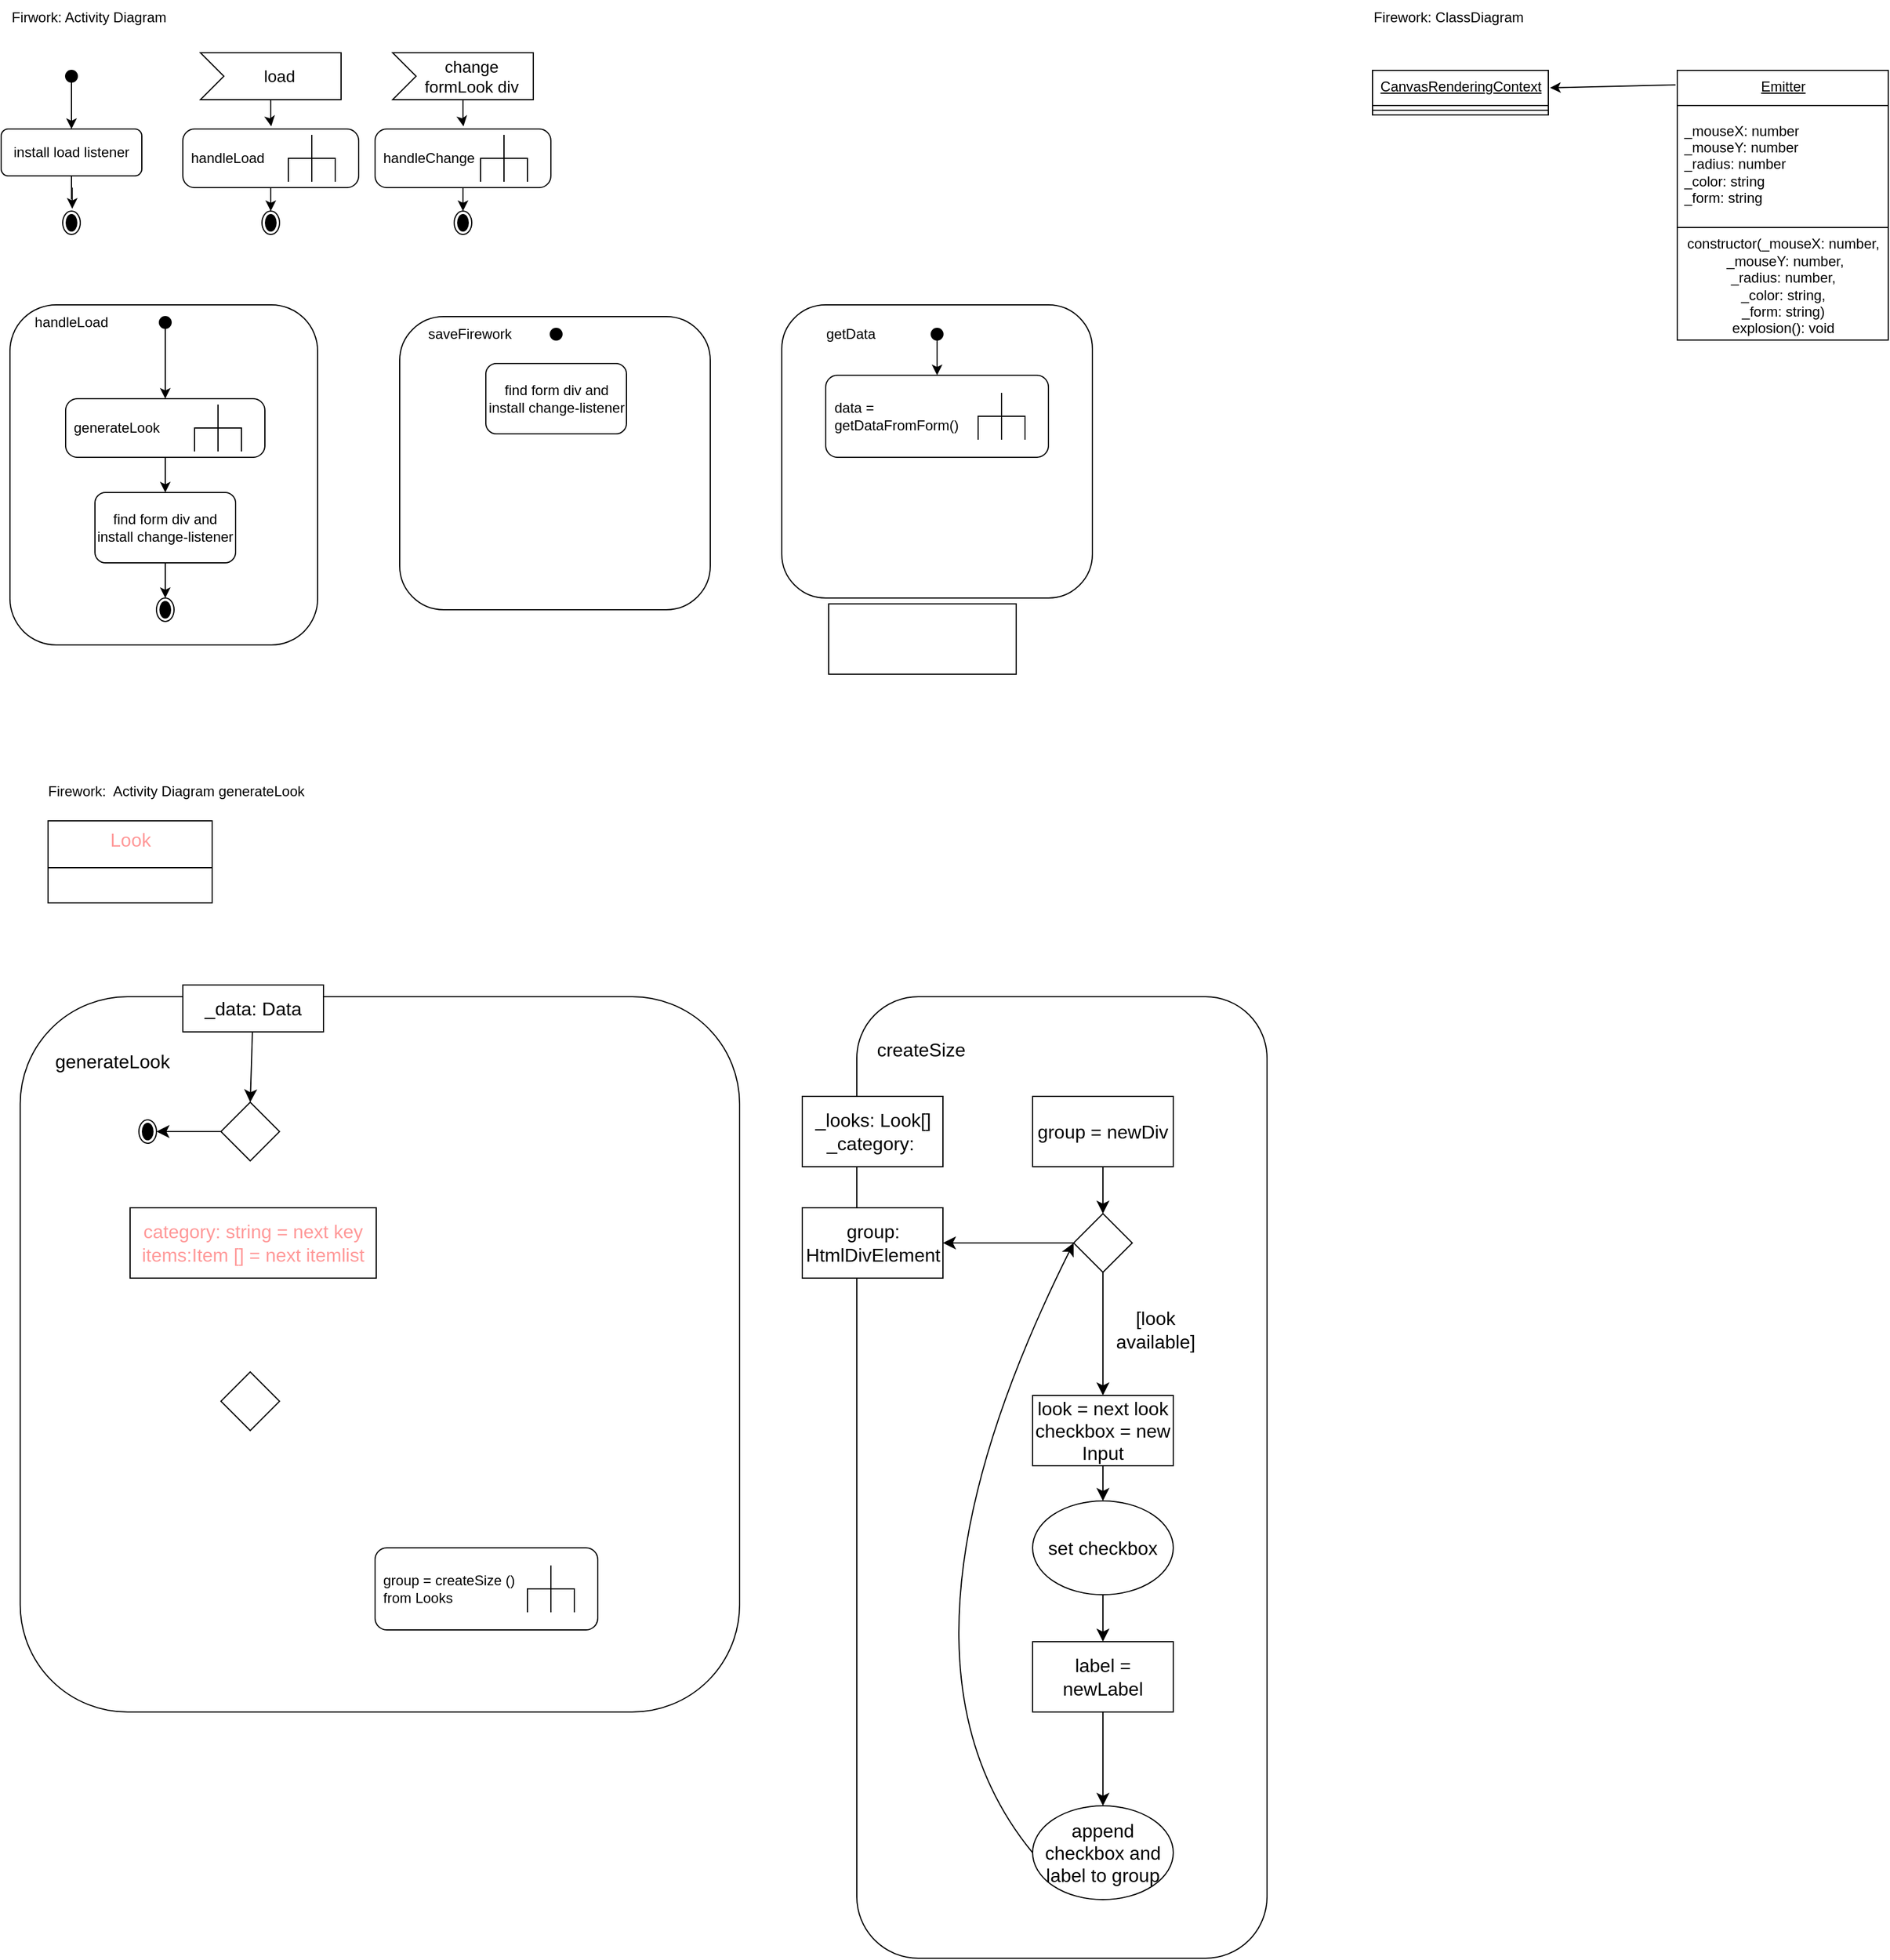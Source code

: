 <mxfile version="20.8.17" type="device"><diagram id="C5RBs43oDa-KdzZeNtuy" name="Page-1"><mxGraphModel dx="2120" dy="1440" grid="1" gridSize="10" guides="1" tooltips="1" connect="1" arrows="1" fold="1" page="1" pageScale="1" pageWidth="827" pageHeight="1169" math="0" shadow="0"><root><mxCell id="WIyWlLk6GJQsqaUBKTNV-0"/><mxCell id="WIyWlLk6GJQsqaUBKTNV-1" parent="WIyWlLk6GJQsqaUBKTNV-0"/><mxCell id="plYaaT_i0U78xcDnhw-W-24" value="" style="rounded=1;whiteSpace=wrap;html=1;" parent="WIyWlLk6GJQsqaUBKTNV-1" vertex="1"><mxGeometry x="27.5" y="280" width="262.5" height="290" as="geometry"/></mxCell><mxCell id="plYaaT_i0U78xcDnhw-W-0" value="Firwork: Activity Diagram" style="text;html=1;strokeColor=none;fillColor=none;align=center;verticalAlign=middle;whiteSpace=wrap;rounded=0;" parent="WIyWlLk6GJQsqaUBKTNV-1" vertex="1"><mxGeometry x="20" y="20" width="150" height="30" as="geometry"/></mxCell><mxCell id="plYaaT_i0U78xcDnhw-W-8" style="edgeStyle=orthogonalEdgeStyle;rounded=0;orthogonalLoop=1;jettySize=auto;html=1;entryX=0.5;entryY=0;entryDx=0;entryDy=0;" parent="WIyWlLk6GJQsqaUBKTNV-1" source="plYaaT_i0U78xcDnhw-W-1" target="plYaaT_i0U78xcDnhw-W-2" edge="1"><mxGeometry relative="1" as="geometry"/></mxCell><mxCell id="plYaaT_i0U78xcDnhw-W-1" value="" style="ellipse;fillColor=strokeColor;" parent="WIyWlLk6GJQsqaUBKTNV-1" vertex="1"><mxGeometry x="75" y="80" width="10" height="10" as="geometry"/></mxCell><mxCell id="plYaaT_i0U78xcDnhw-W-7" style="edgeStyle=orthogonalEdgeStyle;rounded=0;orthogonalLoop=1;jettySize=auto;html=1;entryX=0.542;entryY=-0.101;entryDx=0;entryDy=0;entryPerimeter=0;" parent="WIyWlLk6GJQsqaUBKTNV-1" source="plYaaT_i0U78xcDnhw-W-2" target="plYaaT_i0U78xcDnhw-W-6" edge="1"><mxGeometry relative="1" as="geometry"/></mxCell><mxCell id="plYaaT_i0U78xcDnhw-W-2" value="install load listener" style="rounded=1;whiteSpace=wrap;html=1;" parent="WIyWlLk6GJQsqaUBKTNV-1" vertex="1"><mxGeometry x="20" y="130" width="120" height="40" as="geometry"/></mxCell><mxCell id="plYaaT_i0U78xcDnhw-W-6" value="" style="ellipse;html=1;shape=endState;fillColor=strokeColor;" parent="WIyWlLk6GJQsqaUBKTNV-1" vertex="1"><mxGeometry x="72.5" y="200" width="15" height="20" as="geometry"/></mxCell><mxCell id="plYaaT_i0U78xcDnhw-W-16" style="edgeStyle=orthogonalEdgeStyle;rounded=0;orthogonalLoop=1;jettySize=auto;html=1;entryX=0.503;entryY=-0.044;entryDx=0;entryDy=0;entryPerimeter=0;" parent="WIyWlLk6GJQsqaUBKTNV-1" source="plYaaT_i0U78xcDnhw-W-10" target="plYaaT_i0U78xcDnhw-W-11" edge="1"><mxGeometry relative="1" as="geometry"/></mxCell><mxCell id="plYaaT_i0U78xcDnhw-W-10" value="load" style="html=1;shape=mxgraph.infographic.ribbonSimple;notch1=20;notch2=0;align=center;verticalAlign=middle;fontSize=14;fontStyle=0;fillColor=#FFFFFF;flipH=0;spacingRight=0;spacingLeft=14;" parent="WIyWlLk6GJQsqaUBKTNV-1" vertex="1"><mxGeometry x="190" y="65" width="120" height="40" as="geometry"/></mxCell><mxCell id="plYaaT_i0U78xcDnhw-W-14" style="edgeStyle=orthogonalEdgeStyle;rounded=0;orthogonalLoop=1;jettySize=auto;html=1;entryX=0.5;entryY=0;entryDx=0;entryDy=0;" parent="WIyWlLk6GJQsqaUBKTNV-1" source="plYaaT_i0U78xcDnhw-W-11" target="plYaaT_i0U78xcDnhw-W-12" edge="1"><mxGeometry relative="1" as="geometry"/></mxCell><mxCell id="plYaaT_i0U78xcDnhw-W-11" value="handleLoad" style="shape=mxgraph.uml25.behaviorAction;html=1;rounded=1;absoluteArcSize=1;arcSize=10;align=left;spacingLeft=5;" parent="WIyWlLk6GJQsqaUBKTNV-1" vertex="1"><mxGeometry x="175" y="130" width="150" height="50" as="geometry"/></mxCell><mxCell id="plYaaT_i0U78xcDnhw-W-12" value="" style="ellipse;html=1;shape=endState;fillColor=strokeColor;" parent="WIyWlLk6GJQsqaUBKTNV-1" vertex="1"><mxGeometry x="242.5" y="200" width="15" height="20" as="geometry"/></mxCell><mxCell id="plYaaT_i0U78xcDnhw-W-19" style="edgeStyle=orthogonalEdgeStyle;rounded=0;orthogonalLoop=1;jettySize=auto;html=1;entryX=0.503;entryY=-0.044;entryDx=0;entryDy=0;entryPerimeter=0;" parent="WIyWlLk6GJQsqaUBKTNV-1" source="plYaaT_i0U78xcDnhw-W-20" target="plYaaT_i0U78xcDnhw-W-22" edge="1"><mxGeometry relative="1" as="geometry"/></mxCell><mxCell id="plYaaT_i0U78xcDnhw-W-20" value="change &lt;br&gt;formLook div" style="html=1;shape=mxgraph.infographic.ribbonSimple;notch1=20;notch2=0;align=center;verticalAlign=middle;fontSize=14;fontStyle=0;fillColor=#FFFFFF;flipH=0;spacingRight=0;spacingLeft=14;" parent="WIyWlLk6GJQsqaUBKTNV-1" vertex="1"><mxGeometry x="354" y="65" width="120" height="40" as="geometry"/></mxCell><mxCell id="plYaaT_i0U78xcDnhw-W-21" style="edgeStyle=orthogonalEdgeStyle;rounded=0;orthogonalLoop=1;jettySize=auto;html=1;entryX=0.5;entryY=0;entryDx=0;entryDy=0;" parent="WIyWlLk6GJQsqaUBKTNV-1" source="plYaaT_i0U78xcDnhw-W-22" target="plYaaT_i0U78xcDnhw-W-23" edge="1"><mxGeometry relative="1" as="geometry"/></mxCell><mxCell id="plYaaT_i0U78xcDnhw-W-22" value="handleChange" style="shape=mxgraph.uml25.behaviorAction;html=1;rounded=1;absoluteArcSize=1;arcSize=10;align=left;spacingLeft=5;" parent="WIyWlLk6GJQsqaUBKTNV-1" vertex="1"><mxGeometry x="339" y="130" width="150" height="50" as="geometry"/></mxCell><mxCell id="plYaaT_i0U78xcDnhw-W-23" value="" style="ellipse;html=1;shape=endState;fillColor=strokeColor;" parent="WIyWlLk6GJQsqaUBKTNV-1" vertex="1"><mxGeometry x="406.5" y="200" width="15" height="20" as="geometry"/></mxCell><mxCell id="plYaaT_i0U78xcDnhw-W-25" value="handleLoad" style="text;html=1;strokeColor=none;fillColor=none;align=center;verticalAlign=middle;whiteSpace=wrap;rounded=0;" parent="WIyWlLk6GJQsqaUBKTNV-1" vertex="1"><mxGeometry x="50" y="280" width="60" height="30" as="geometry"/></mxCell><mxCell id="plYaaT_i0U78xcDnhw-W-48" style="edgeStyle=orthogonalEdgeStyle;rounded=0;orthogonalLoop=1;jettySize=auto;html=1;" parent="WIyWlLk6GJQsqaUBKTNV-1" source="plYaaT_i0U78xcDnhw-W-26" target="plYaaT_i0U78xcDnhw-W-45" edge="1"><mxGeometry relative="1" as="geometry"/></mxCell><mxCell id="plYaaT_i0U78xcDnhw-W-26" value="" style="ellipse;fillColor=strokeColor;" parent="WIyWlLk6GJQsqaUBKTNV-1" vertex="1"><mxGeometry x="155" y="290" width="10" height="10" as="geometry"/></mxCell><mxCell id="plYaaT_i0U78xcDnhw-W-30" style="edgeStyle=orthogonalEdgeStyle;rounded=0;orthogonalLoop=1;jettySize=auto;html=1;entryX=0.5;entryY=0;entryDx=0;entryDy=0;" parent="WIyWlLk6GJQsqaUBKTNV-1" source="plYaaT_i0U78xcDnhw-W-27" target="plYaaT_i0U78xcDnhw-W-29" edge="1"><mxGeometry relative="1" as="geometry"/></mxCell><mxCell id="plYaaT_i0U78xcDnhw-W-27" value="find form div and install change-listener" style="rounded=1;whiteSpace=wrap;html=1;" parent="WIyWlLk6GJQsqaUBKTNV-1" vertex="1"><mxGeometry x="100" y="440" width="120" height="60" as="geometry"/></mxCell><mxCell id="plYaaT_i0U78xcDnhw-W-29" value="" style="ellipse;html=1;shape=endState;fillColor=strokeColor;" parent="WIyWlLk6GJQsqaUBKTNV-1" vertex="1"><mxGeometry x="152.5" y="530" width="15" height="20" as="geometry"/></mxCell><mxCell id="plYaaT_i0U78xcDnhw-W-31" value="" style="rounded=1;whiteSpace=wrap;html=1;" parent="WIyWlLk6GJQsqaUBKTNV-1" vertex="1"><mxGeometry x="360" y="290" width="265" height="250" as="geometry"/></mxCell><mxCell id="plYaaT_i0U78xcDnhw-W-32" value="saveFirework" style="text;html=1;strokeColor=none;fillColor=none;align=center;verticalAlign=middle;whiteSpace=wrap;rounded=0;" parent="WIyWlLk6GJQsqaUBKTNV-1" vertex="1"><mxGeometry x="390" y="290" width="60" height="30" as="geometry"/></mxCell><mxCell id="plYaaT_i0U78xcDnhw-W-33" value="" style="ellipse;fillColor=strokeColor;" parent="WIyWlLk6GJQsqaUBKTNV-1" vertex="1"><mxGeometry x="488.5" y="300" width="10" height="10" as="geometry"/></mxCell><mxCell id="plYaaT_i0U78xcDnhw-W-34" value="find form div and install change-listener" style="rounded=1;whiteSpace=wrap;html=1;" parent="WIyWlLk6GJQsqaUBKTNV-1" vertex="1"><mxGeometry x="433.5" y="330" width="120" height="60" as="geometry"/></mxCell><mxCell id="plYaaT_i0U78xcDnhw-W-35" value="" style="rounded=1;whiteSpace=wrap;html=1;" parent="WIyWlLk6GJQsqaUBKTNV-1" vertex="1"><mxGeometry x="686" y="280" width="265" height="250" as="geometry"/></mxCell><mxCell id="plYaaT_i0U78xcDnhw-W-36" value="getData" style="text;html=1;strokeColor=none;fillColor=none;align=center;verticalAlign=middle;whiteSpace=wrap;rounded=0;" parent="WIyWlLk6GJQsqaUBKTNV-1" vertex="1"><mxGeometry x="715" y="290" width="60" height="30" as="geometry"/></mxCell><mxCell id="plYaaT_i0U78xcDnhw-W-41" value="" style="edgeStyle=orthogonalEdgeStyle;rounded=0;orthogonalLoop=1;jettySize=auto;html=1;" parent="WIyWlLk6GJQsqaUBKTNV-1" source="plYaaT_i0U78xcDnhw-W-37" target="plYaaT_i0U78xcDnhw-W-40" edge="1"><mxGeometry relative="1" as="geometry"/></mxCell><mxCell id="plYaaT_i0U78xcDnhw-W-37" value="" style="ellipse;fillColor=strokeColor;" parent="WIyWlLk6GJQsqaUBKTNV-1" vertex="1"><mxGeometry x="813.5" y="300" width="10" height="10" as="geometry"/></mxCell><mxCell id="plYaaT_i0U78xcDnhw-W-39" value="" style="rounded=0;whiteSpace=wrap;html=1;" parent="WIyWlLk6GJQsqaUBKTNV-1" vertex="1"><mxGeometry x="726" y="535" width="160" height="60" as="geometry"/></mxCell><mxCell id="plYaaT_i0U78xcDnhw-W-40" value="data = &lt;br&gt;getDataFromForm()" style="shape=mxgraph.uml25.behaviorAction;html=1;rounded=1;absoluteArcSize=1;arcSize=10;align=left;spacingLeft=5;" parent="WIyWlLk6GJQsqaUBKTNV-1" vertex="1"><mxGeometry x="723.5" y="340" width="190" height="70" as="geometry"/></mxCell><mxCell id="plYaaT_i0U78xcDnhw-W-50" style="edgeStyle=orthogonalEdgeStyle;rounded=0;orthogonalLoop=1;jettySize=auto;html=1;" parent="WIyWlLk6GJQsqaUBKTNV-1" source="plYaaT_i0U78xcDnhw-W-45" target="plYaaT_i0U78xcDnhw-W-27" edge="1"><mxGeometry relative="1" as="geometry"/></mxCell><mxCell id="plYaaT_i0U78xcDnhw-W-45" value="generateLook" style="shape=mxgraph.uml25.behaviorAction;html=1;rounded=1;absoluteArcSize=1;arcSize=10;align=left;spacingLeft=5;" parent="WIyWlLk6GJQsqaUBKTNV-1" vertex="1"><mxGeometry x="75" y="360" width="170" height="50" as="geometry"/></mxCell><mxCell id="plYaaT_i0U78xcDnhw-W-52" value="Firework: ClassDiagram" style="text;html=1;strokeColor=none;fillColor=none;align=center;verticalAlign=middle;whiteSpace=wrap;rounded=0;" parent="WIyWlLk6GJQsqaUBKTNV-1" vertex="1"><mxGeometry x="1170" y="20" width="170" height="30" as="geometry"/></mxCell><mxCell id="plYaaT_i0U78xcDnhw-W-53" value="" style="rounded=1;whiteSpace=wrap;html=1;" parent="WIyWlLk6GJQsqaUBKTNV-1" vertex="1"><mxGeometry x="36.25" y="870" width="613.75" height="610" as="geometry"/></mxCell><mxCell id="plYaaT_i0U78xcDnhw-W-54" value="Firework:&amp;nbsp; Activity Diagram generateLook" style="text;html=1;strokeColor=none;fillColor=none;align=center;verticalAlign=middle;whiteSpace=wrap;rounded=0;" parent="WIyWlLk6GJQsqaUBKTNV-1" vertex="1"><mxGeometry x="27.5" y="680" width="282.5" height="30" as="geometry"/></mxCell><mxCell id="nFKE1rURRu5TsKtp5UNl-0" value="&lt;font color=&quot;#ff9999&quot;&gt;Look&lt;/font&gt;" style="swimlane;fontStyle=0;align=center;verticalAlign=top;childLayout=stackLayout;horizontal=1;startSize=40;horizontalStack=0;resizeParent=1;resizeParentMax=0;resizeLast=0;collapsible=0;marginBottom=0;html=1;fontSize=16;" parent="WIyWlLk6GJQsqaUBKTNV-1" vertex="1"><mxGeometry x="60" y="720" width="140" height="70" as="geometry"/></mxCell><mxCell id="nFKE1rURRu5TsKtp5UNl-6" style="edgeStyle=none;curved=1;rounded=0;orthogonalLoop=1;jettySize=auto;html=1;entryX=0.5;entryY=0;entryDx=0;entryDy=0;fontSize=12;startSize=8;endSize=8;" parent="WIyWlLk6GJQsqaUBKTNV-1" source="nFKE1rURRu5TsKtp5UNl-2" target="nFKE1rURRu5TsKtp5UNl-5" edge="1"><mxGeometry relative="1" as="geometry"/></mxCell><mxCell id="nFKE1rURRu5TsKtp5UNl-2" value="_data: Data" style="rounded=0;whiteSpace=wrap;html=1;fontSize=16;" parent="WIyWlLk6GJQsqaUBKTNV-1" vertex="1"><mxGeometry x="175" y="860" width="120" height="40" as="geometry"/></mxCell><mxCell id="nFKE1rURRu5TsKtp5UNl-3" value="generateLook" style="text;html=1;strokeColor=none;fillColor=none;align=center;verticalAlign=middle;whiteSpace=wrap;rounded=0;fontSize=16;" parent="WIyWlLk6GJQsqaUBKTNV-1" vertex="1"><mxGeometry x="85" y="910" width="60" height="30" as="geometry"/></mxCell><mxCell id="nFKE1rURRu5TsKtp5UNl-8" style="edgeStyle=none;curved=1;rounded=0;orthogonalLoop=1;jettySize=auto;html=1;entryX=1;entryY=0.5;entryDx=0;entryDy=0;fontSize=12;startSize=8;endSize=8;" parent="WIyWlLk6GJQsqaUBKTNV-1" source="nFKE1rURRu5TsKtp5UNl-5" target="nFKE1rURRu5TsKtp5UNl-7" edge="1"><mxGeometry relative="1" as="geometry"><Array as="points"/></mxGeometry></mxCell><mxCell id="nFKE1rURRu5TsKtp5UNl-5" value="" style="rhombus;whiteSpace=wrap;html=1;fontSize=16;" parent="WIyWlLk6GJQsqaUBKTNV-1" vertex="1"><mxGeometry x="207.5" y="960" width="50" height="50" as="geometry"/></mxCell><mxCell id="nFKE1rURRu5TsKtp5UNl-7" value="" style="ellipse;html=1;shape=endState;fillColor=strokeColor;" parent="WIyWlLk6GJQsqaUBKTNV-1" vertex="1"><mxGeometry x="137.5" y="975" width="15" height="20" as="geometry"/></mxCell><mxCell id="nFKE1rURRu5TsKtp5UNl-10" value="&lt;font color=&quot;#ff9999&quot;&gt;category: string = next key&lt;br&gt;items:Item [] = next itemlist&lt;br&gt;&lt;/font&gt;" style="rounded=0;whiteSpace=wrap;html=1;fontSize=16;" parent="WIyWlLk6GJQsqaUBKTNV-1" vertex="1"><mxGeometry x="130" y="1050" width="210" height="60" as="geometry"/></mxCell><mxCell id="nFKE1rURRu5TsKtp5UNl-11" value="" style="rhombus;whiteSpace=wrap;html=1;fontSize=16;" parent="WIyWlLk6GJQsqaUBKTNV-1" vertex="1"><mxGeometry x="207.5" y="1190" width="50" height="50" as="geometry"/></mxCell><mxCell id="nFKE1rURRu5TsKtp5UNl-14" value="group = createSize ()&lt;br&gt;from Looks" style="shape=mxgraph.uml25.behaviorAction;html=1;rounded=1;absoluteArcSize=1;arcSize=10;align=left;spacingLeft=5;" parent="WIyWlLk6GJQsqaUBKTNV-1" vertex="1"><mxGeometry x="339" y="1340" width="190" height="70" as="geometry"/></mxCell><mxCell id="nFKE1rURRu5TsKtp5UNl-15" value="" style="rounded=1;whiteSpace=wrap;html=1;" parent="WIyWlLk6GJQsqaUBKTNV-1" vertex="1"><mxGeometry x="750" y="870" width="350" height="820" as="geometry"/></mxCell><mxCell id="nFKE1rURRu5TsKtp5UNl-17" value="&lt;font color=&quot;#000000&quot;&gt;createSize&lt;/font&gt;" style="text;html=1;strokeColor=none;fillColor=none;align=center;verticalAlign=middle;whiteSpace=wrap;rounded=0;fontSize=16;fontColor=#FF9999;" parent="WIyWlLk6GJQsqaUBKTNV-1" vertex="1"><mxGeometry x="775" y="900" width="60" height="30" as="geometry"/></mxCell><mxCell id="nFKE1rURRu5TsKtp5UNl-19" value="_looks: Look[]&lt;br&gt;_category:&amp;nbsp;" style="rounded=0;whiteSpace=wrap;html=1;fontSize=16;fontColor=#000000;" parent="WIyWlLk6GJQsqaUBKTNV-1" vertex="1"><mxGeometry x="703.5" y="955" width="120" height="60" as="geometry"/></mxCell><mxCell id="nFKE1rURRu5TsKtp5UNl-23" style="edgeStyle=none;curved=1;rounded=0;orthogonalLoop=1;jettySize=auto;html=1;entryX=0.5;entryY=0;entryDx=0;entryDy=0;fontSize=12;fontColor=#000000;startSize=8;endSize=8;" parent="WIyWlLk6GJQsqaUBKTNV-1" source="nFKE1rURRu5TsKtp5UNl-20" target="nFKE1rURRu5TsKtp5UNl-22" edge="1"><mxGeometry relative="1" as="geometry"/></mxCell><mxCell id="nFKE1rURRu5TsKtp5UNl-20" value="group = newDiv" style="rounded=0;whiteSpace=wrap;html=1;fontSize=16;fontColor=#000000;" parent="WIyWlLk6GJQsqaUBKTNV-1" vertex="1"><mxGeometry x="900" y="955" width="120" height="60" as="geometry"/></mxCell><mxCell id="nFKE1rURRu5TsKtp5UNl-21" value="group: HtmlDivElement" style="rounded=0;whiteSpace=wrap;html=1;fontSize=16;fontColor=#000000;" parent="WIyWlLk6GJQsqaUBKTNV-1" vertex="1"><mxGeometry x="703.5" y="1050" width="120" height="60" as="geometry"/></mxCell><mxCell id="nFKE1rURRu5TsKtp5UNl-24" style="edgeStyle=none;curved=1;rounded=0;orthogonalLoop=1;jettySize=auto;html=1;entryX=1;entryY=0.5;entryDx=0;entryDy=0;fontSize=12;fontColor=#000000;startSize=8;endSize=8;" parent="WIyWlLk6GJQsqaUBKTNV-1" source="nFKE1rURRu5TsKtp5UNl-22" target="nFKE1rURRu5TsKtp5UNl-21" edge="1"><mxGeometry relative="1" as="geometry"/></mxCell><mxCell id="nFKE1rURRu5TsKtp5UNl-27" style="edgeStyle=none;curved=1;rounded=0;orthogonalLoop=1;jettySize=auto;html=1;entryX=0.5;entryY=0;entryDx=0;entryDy=0;fontSize=12;fontColor=#000000;startSize=8;endSize=8;" parent="WIyWlLk6GJQsqaUBKTNV-1" source="nFKE1rURRu5TsKtp5UNl-22" target="nFKE1rURRu5TsKtp5UNl-26" edge="1"><mxGeometry relative="1" as="geometry"/></mxCell><mxCell id="nFKE1rURRu5TsKtp5UNl-22" value="" style="rhombus;whiteSpace=wrap;html=1;fontSize=16;" parent="WIyWlLk6GJQsqaUBKTNV-1" vertex="1"><mxGeometry x="935" y="1055" width="50" height="50" as="geometry"/></mxCell><mxCell id="nFKE1rURRu5TsKtp5UNl-25" value="[look available]" style="text;html=1;strokeColor=none;fillColor=none;align=center;verticalAlign=middle;whiteSpace=wrap;rounded=0;fontSize=16;fontColor=#000000;" parent="WIyWlLk6GJQsqaUBKTNV-1" vertex="1"><mxGeometry x="970" y="1139" width="70" height="30" as="geometry"/></mxCell><mxCell id="nFKE1rURRu5TsKtp5UNl-37" style="edgeStyle=none;curved=1;rounded=0;orthogonalLoop=1;jettySize=auto;html=1;entryX=0.5;entryY=0;entryDx=0;entryDy=0;fontSize=12;fontColor=#000000;startSize=8;endSize=8;" parent="WIyWlLk6GJQsqaUBKTNV-1" source="nFKE1rURRu5TsKtp5UNl-26" target="nFKE1rURRu5TsKtp5UNl-32" edge="1"><mxGeometry relative="1" as="geometry"/></mxCell><mxCell id="nFKE1rURRu5TsKtp5UNl-26" value="look = next look&lt;br&gt;checkbox = new Input" style="rounded=0;whiteSpace=wrap;html=1;fontSize=16;fontColor=#000000;" parent="WIyWlLk6GJQsqaUBKTNV-1" vertex="1"><mxGeometry x="900" y="1210" width="120" height="60" as="geometry"/></mxCell><mxCell id="nFKE1rURRu5TsKtp5UNl-39" style="edgeStyle=none;curved=1;rounded=0;orthogonalLoop=1;jettySize=auto;html=1;entryX=0.5;entryY=0;entryDx=0;entryDy=0;fontSize=12;fontColor=#000000;startSize=8;endSize=8;" parent="WIyWlLk6GJQsqaUBKTNV-1" source="nFKE1rURRu5TsKtp5UNl-29" target="nFKE1rURRu5TsKtp5UNl-34" edge="1"><mxGeometry relative="1" as="geometry"/></mxCell><mxCell id="nFKE1rURRu5TsKtp5UNl-29" value="label = newLabel" style="rounded=0;whiteSpace=wrap;html=1;fontSize=16;fontColor=#000000;" parent="WIyWlLk6GJQsqaUBKTNV-1" vertex="1"><mxGeometry x="900" y="1420" width="120" height="60" as="geometry"/></mxCell><mxCell id="nFKE1rURRu5TsKtp5UNl-38" style="edgeStyle=none;curved=1;rounded=0;orthogonalLoop=1;jettySize=auto;html=1;entryX=0.5;entryY=0;entryDx=0;entryDy=0;fontSize=12;fontColor=#000000;startSize=8;endSize=8;" parent="WIyWlLk6GJQsqaUBKTNV-1" source="nFKE1rURRu5TsKtp5UNl-32" target="nFKE1rURRu5TsKtp5UNl-29" edge="1"><mxGeometry relative="1" as="geometry"/></mxCell><mxCell id="nFKE1rURRu5TsKtp5UNl-32" value="set checkbox" style="ellipse;whiteSpace=wrap;html=1;fontSize=16;fontColor=#000000;" parent="WIyWlLk6GJQsqaUBKTNV-1" vertex="1"><mxGeometry x="900" y="1300" width="120" height="80" as="geometry"/></mxCell><mxCell id="nFKE1rURRu5TsKtp5UNl-36" style="edgeStyle=none;curved=1;rounded=0;orthogonalLoop=1;jettySize=auto;html=1;entryX=0;entryY=0.5;entryDx=0;entryDy=0;fontSize=12;fontColor=#000000;startSize=8;endSize=8;exitX=0;exitY=0.5;exitDx=0;exitDy=0;" parent="WIyWlLk6GJQsqaUBKTNV-1" source="nFKE1rURRu5TsKtp5UNl-34" target="nFKE1rURRu5TsKtp5UNl-22" edge="1"><mxGeometry relative="1" as="geometry"><Array as="points"><mxPoint x="760" y="1430"/></Array></mxGeometry></mxCell><mxCell id="nFKE1rURRu5TsKtp5UNl-34" value="append checkbox and label to group" style="ellipse;whiteSpace=wrap;html=1;fontSize=16;fontColor=#000000;" parent="WIyWlLk6GJQsqaUBKTNV-1" vertex="1"><mxGeometry x="900" y="1560" width="120" height="80" as="geometry"/></mxCell><mxCell id="qnZaecdF8Qo78U1Se2bF-1" value="CanvasRenderingContext" style="swimlane;fontStyle=4;align=center;verticalAlign=top;childLayout=stackLayout;horizontal=1;startSize=30;horizontalStack=0;resizeParent=1;resizeParentMax=0;resizeLast=0;collapsible=0;marginBottom=0;html=1;" vertex="1" parent="WIyWlLk6GJQsqaUBKTNV-1"><mxGeometry x="1190" y="80" width="150" height="38" as="geometry"/></mxCell><mxCell id="qnZaecdF8Qo78U1Se2bF-3" value="" style="line;strokeWidth=1;fillColor=none;align=left;verticalAlign=middle;spacingTop=-1;spacingLeft=3;spacingRight=3;rotatable=0;labelPosition=right;points=[];portConstraint=eastwest;" vertex="1" parent="qnZaecdF8Qo78U1Se2bF-1"><mxGeometry y="30" width="150" height="8" as="geometry"/></mxCell><mxCell id="qnZaecdF8Qo78U1Se2bF-7" value="Emitter" style="swimlane;fontStyle=4;align=center;verticalAlign=top;childLayout=stackLayout;horizontal=1;startSize=30;horizontalStack=0;resizeParent=1;resizeParentMax=0;resizeLast=0;collapsible=0;marginBottom=0;html=1;" vertex="1" parent="WIyWlLk6GJQsqaUBKTNV-1"><mxGeometry x="1450" y="80" width="180" height="230" as="geometry"/></mxCell><mxCell id="qnZaecdF8Qo78U1Se2bF-8" value="_mouseX: number&lt;br&gt;_mouseY: number&lt;br style=&quot;border-color: var(--border-color); text-align: center;&quot;&gt;&lt;span style=&quot;text-align: center;&quot;&gt;_radius: number&lt;/span&gt;&lt;br style=&quot;border-color: var(--border-color); text-align: center;&quot;&gt;&lt;span style=&quot;text-align: center;&quot;&gt;_color: string&lt;/span&gt;&lt;br style=&quot;border-color: var(--border-color); text-align: center;&quot;&gt;&lt;span style=&quot;text-align: center;&quot;&gt;_form: string&lt;/span&gt;" style="html=1;strokeColor=none;fillColor=none;align=left;verticalAlign=middle;spacingLeft=4;spacingRight=4;rotatable=0;points=[[0,0.5],[1,0.5]];resizeWidth=1;" vertex="1" parent="qnZaecdF8Qo78U1Se2bF-7"><mxGeometry y="30" width="180" height="100" as="geometry"/></mxCell><mxCell id="qnZaecdF8Qo78U1Se2bF-9" value="" style="line;strokeWidth=1;fillColor=none;align=left;verticalAlign=middle;spacingTop=-1;spacingLeft=3;spacingRight=3;rotatable=0;labelPosition=right;points=[];portConstraint=eastwest;" vertex="1" parent="qnZaecdF8Qo78U1Se2bF-7"><mxGeometry y="130" width="180" height="8" as="geometry"/></mxCell><mxCell id="qnZaecdF8Qo78U1Se2bF-10" value="constructor(_mouseX: number,&lt;br&gt;&amp;nbsp;&lt;span style=&quot;text-align: left;&quot;&gt;_mouseY: number,&lt;br&gt;&lt;/span&gt;&lt;span style=&quot;border-color: var(--border-color);&quot;&gt;_radius: number,&lt;/span&gt;&lt;br style=&quot;border-color: var(--border-color);&quot;&gt;&lt;span style=&quot;border-color: var(--border-color);&quot;&gt;_color: string,&lt;/span&gt;&lt;br style=&quot;border-color: var(--border-color);&quot;&gt;&lt;span style=&quot;border-color: var(--border-color);&quot;&gt;_form: string)&lt;br&gt;explosion(): void&lt;br&gt;&lt;/span&gt;" style="html=1;strokeColor=none;fillColor=none;align=center;verticalAlign=middle;spacingLeft=4;spacingRight=4;rotatable=0;points=[[0,0.5],[1,0.5]];resizeWidth=1;" vertex="1" parent="qnZaecdF8Qo78U1Se2bF-7"><mxGeometry y="138" width="180" height="92" as="geometry"/></mxCell><mxCell id="qnZaecdF8Qo78U1Se2bF-16" value="" style="endArrow=classic;html=1;rounded=0;exitX=-0.008;exitY=0.054;exitDx=0;exitDy=0;exitPerimeter=0;entryX=1.01;entryY=0.392;entryDx=0;entryDy=0;entryPerimeter=0;" edge="1" parent="WIyWlLk6GJQsqaUBKTNV-1" source="qnZaecdF8Qo78U1Se2bF-7" target="qnZaecdF8Qo78U1Se2bF-1"><mxGeometry width="50" height="50" relative="1" as="geometry"><mxPoint x="1410" y="190" as="sourcePoint"/><mxPoint x="1460" y="140" as="targetPoint"/></mxGeometry></mxCell></root></mxGraphModel></diagram></mxfile>